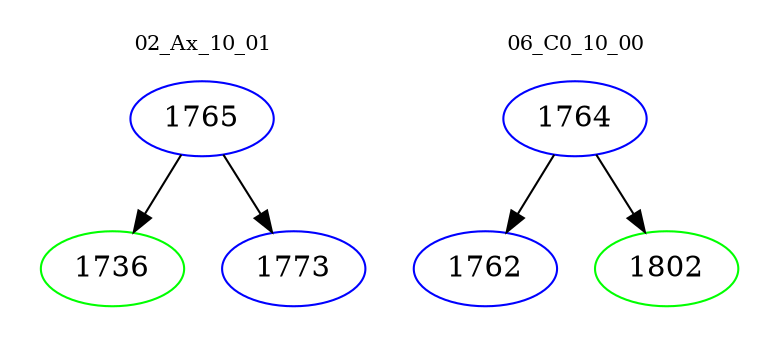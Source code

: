 digraph{
subgraph cluster_0 {
color = white
label = "02_Ax_10_01";
fontsize=10;
T0_1765 [label="1765", color="blue"]
T0_1765 -> T0_1736 [color="black"]
T0_1736 [label="1736", color="green"]
T0_1765 -> T0_1773 [color="black"]
T0_1773 [label="1773", color="blue"]
}
subgraph cluster_1 {
color = white
label = "06_C0_10_00";
fontsize=10;
T1_1764 [label="1764", color="blue"]
T1_1764 -> T1_1762 [color="black"]
T1_1762 [label="1762", color="blue"]
T1_1764 -> T1_1802 [color="black"]
T1_1802 [label="1802", color="green"]
}
}
